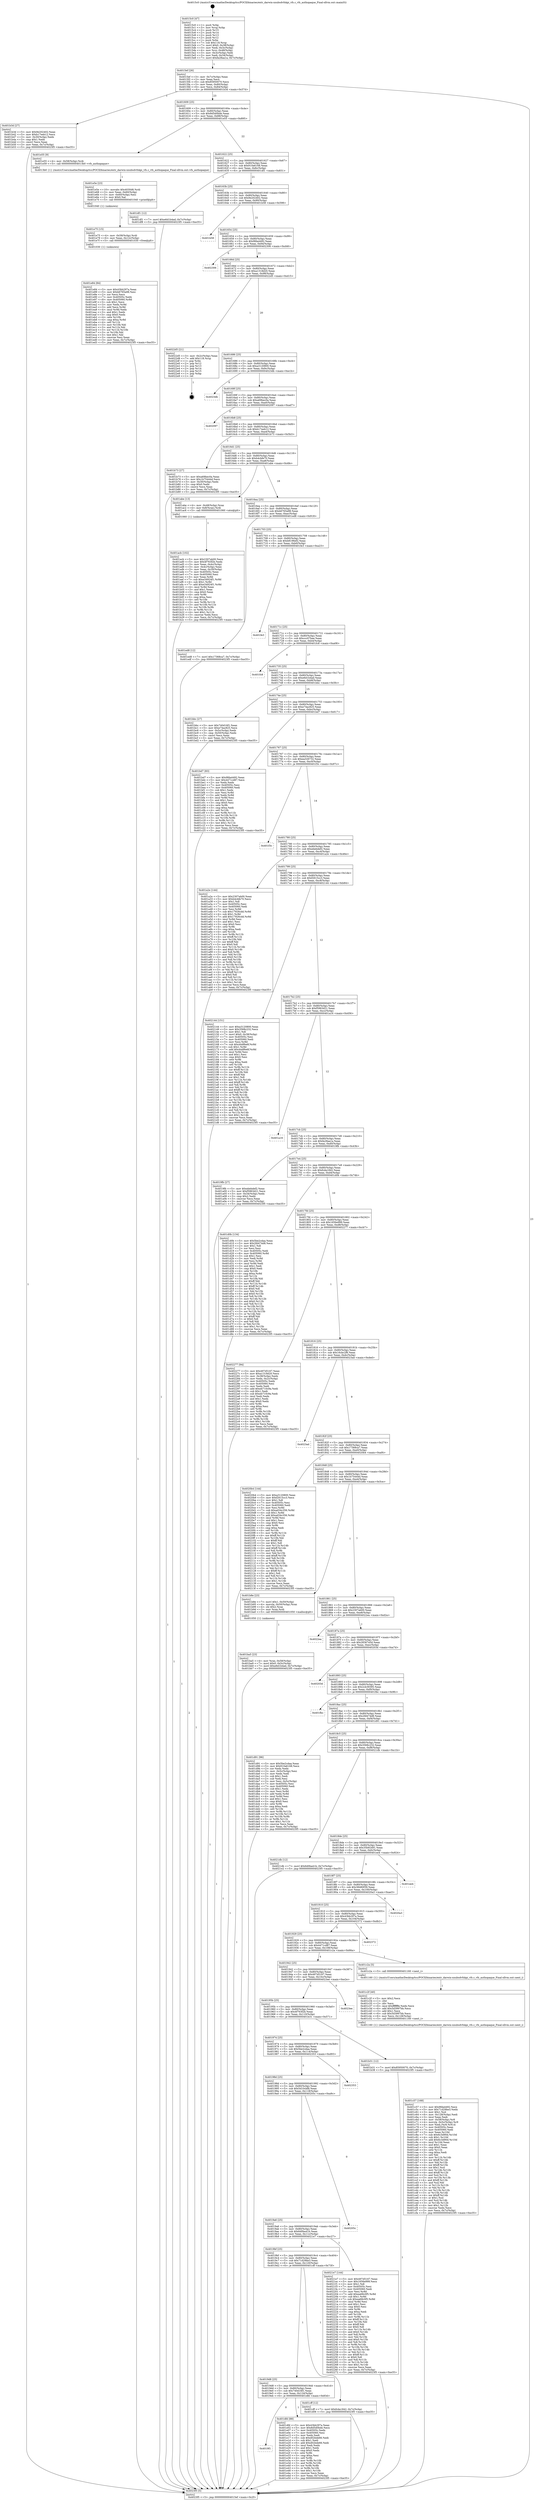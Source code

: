digraph "0x4015c0" {
  label = "0x4015c0 (/mnt/c/Users/mathe/Desktop/tcc/POCII/binaries/extr_darwin-xnubsdvfskpi_vfs.c_vfs_authopaque_Final-ollvm.out::main(0))"
  labelloc = "t"
  node[shape=record]

  Entry [label="",width=0.3,height=0.3,shape=circle,fillcolor=black,style=filled]
  "0x4015ef" [label="{
     0x4015ef [26]\l
     | [instrs]\l
     &nbsp;&nbsp;0x4015ef \<+3\>: mov -0x7c(%rbp),%eax\l
     &nbsp;&nbsp;0x4015f2 \<+2\>: mov %eax,%ecx\l
     &nbsp;&nbsp;0x4015f4 \<+6\>: sub $0x85950070,%ecx\l
     &nbsp;&nbsp;0x4015fa \<+3\>: mov %eax,-0x80(%rbp)\l
     &nbsp;&nbsp;0x4015fd \<+6\>: mov %ecx,-0x84(%rbp)\l
     &nbsp;&nbsp;0x401603 \<+6\>: je 0000000000401b3d \<main+0x57d\>\l
  }"]
  "0x401b3d" [label="{
     0x401b3d [27]\l
     | [instrs]\l
     &nbsp;&nbsp;0x401b3d \<+5\>: mov $0x9e202402,%eax\l
     &nbsp;&nbsp;0x401b42 \<+5\>: mov $0xb17eeb12,%ecx\l
     &nbsp;&nbsp;0x401b47 \<+3\>: mov -0x30(%rbp),%edx\l
     &nbsp;&nbsp;0x401b4a \<+3\>: cmp $0x1,%edx\l
     &nbsp;&nbsp;0x401b4d \<+3\>: cmovl %ecx,%eax\l
     &nbsp;&nbsp;0x401b50 \<+3\>: mov %eax,-0x7c(%rbp)\l
     &nbsp;&nbsp;0x401b53 \<+5\>: jmp 00000000004023f5 \<main+0xe35\>\l
  }"]
  "0x401609" [label="{
     0x401609 [25]\l
     | [instrs]\l
     &nbsp;&nbsp;0x401609 \<+5\>: jmp 000000000040160e \<main+0x4e\>\l
     &nbsp;&nbsp;0x40160e \<+3\>: mov -0x80(%rbp),%eax\l
     &nbsp;&nbsp;0x401611 \<+5\>: sub $0x8d5d0bde,%eax\l
     &nbsp;&nbsp;0x401616 \<+6\>: mov %eax,-0x88(%rbp)\l
     &nbsp;&nbsp;0x40161c \<+6\>: je 0000000000401e55 \<main+0x895\>\l
  }"]
  Exit [label="",width=0.3,height=0.3,shape=circle,fillcolor=black,style=filled,peripheries=2]
  "0x401e55" [label="{
     0x401e55 [9]\l
     | [instrs]\l
     &nbsp;&nbsp;0x401e55 \<+4\>: mov -0x58(%rbp),%rdi\l
     &nbsp;&nbsp;0x401e59 \<+5\>: call 00000000004013b0 \<vfs_authopaque\>\l
     | [calls]\l
     &nbsp;&nbsp;0x4013b0 \{1\} (/mnt/c/Users/mathe/Desktop/tcc/POCII/binaries/extr_darwin-xnubsdvfskpi_vfs.c_vfs_authopaque_Final-ollvm.out::vfs_authopaque)\l
  }"]
  "0x401622" [label="{
     0x401622 [25]\l
     | [instrs]\l
     &nbsp;&nbsp;0x401622 \<+5\>: jmp 0000000000401627 \<main+0x67\>\l
     &nbsp;&nbsp;0x401627 \<+3\>: mov -0x80(%rbp),%eax\l
     &nbsp;&nbsp;0x40162a \<+5\>: sub $0x910a6168,%eax\l
     &nbsp;&nbsp;0x40162f \<+6\>: mov %eax,-0x8c(%rbp)\l
     &nbsp;&nbsp;0x401635 \<+6\>: je 0000000000401df1 \<main+0x831\>\l
  }"]
  "0x401e84" [label="{
     0x401e84 [84]\l
     | [instrs]\l
     &nbsp;&nbsp;0x401e84 \<+5\>: mov $0x43bb297a,%eax\l
     &nbsp;&nbsp;0x401e89 \<+5\>: mov $0xb6765a98,%esi\l
     &nbsp;&nbsp;0x401e8e \<+2\>: xor %ecx,%ecx\l
     &nbsp;&nbsp;0x401e90 \<+7\>: mov 0x40505c,%edx\l
     &nbsp;&nbsp;0x401e97 \<+8\>: mov 0x405060,%r8d\l
     &nbsp;&nbsp;0x401e9f \<+3\>: sub $0x1,%ecx\l
     &nbsp;&nbsp;0x401ea2 \<+3\>: mov %edx,%r9d\l
     &nbsp;&nbsp;0x401ea5 \<+3\>: add %ecx,%r9d\l
     &nbsp;&nbsp;0x401ea8 \<+4\>: imul %r9d,%edx\l
     &nbsp;&nbsp;0x401eac \<+3\>: and $0x1,%edx\l
     &nbsp;&nbsp;0x401eaf \<+3\>: cmp $0x0,%edx\l
     &nbsp;&nbsp;0x401eb2 \<+4\>: sete %r10b\l
     &nbsp;&nbsp;0x401eb6 \<+4\>: cmp $0xa,%r8d\l
     &nbsp;&nbsp;0x401eba \<+4\>: setl %r11b\l
     &nbsp;&nbsp;0x401ebe \<+3\>: mov %r10b,%bl\l
     &nbsp;&nbsp;0x401ec1 \<+3\>: and %r11b,%bl\l
     &nbsp;&nbsp;0x401ec4 \<+3\>: xor %r11b,%r10b\l
     &nbsp;&nbsp;0x401ec7 \<+3\>: or %r10b,%bl\l
     &nbsp;&nbsp;0x401eca \<+3\>: test $0x1,%bl\l
     &nbsp;&nbsp;0x401ecd \<+3\>: cmovne %esi,%eax\l
     &nbsp;&nbsp;0x401ed0 \<+3\>: mov %eax,-0x7c(%rbp)\l
     &nbsp;&nbsp;0x401ed3 \<+5\>: jmp 00000000004023f5 \<main+0xe35\>\l
  }"]
  "0x401df1" [label="{
     0x401df1 [12]\l
     | [instrs]\l
     &nbsp;&nbsp;0x401df1 \<+7\>: movl $0xe6d1b4ad,-0x7c(%rbp)\l
     &nbsp;&nbsp;0x401df8 \<+5\>: jmp 00000000004023f5 \<main+0xe35\>\l
  }"]
  "0x40163b" [label="{
     0x40163b [25]\l
     | [instrs]\l
     &nbsp;&nbsp;0x40163b \<+5\>: jmp 0000000000401640 \<main+0x80\>\l
     &nbsp;&nbsp;0x401640 \<+3\>: mov -0x80(%rbp),%eax\l
     &nbsp;&nbsp;0x401643 \<+5\>: sub $0x9e202402,%eax\l
     &nbsp;&nbsp;0x401648 \<+6\>: mov %eax,-0x90(%rbp)\l
     &nbsp;&nbsp;0x40164e \<+6\>: je 0000000000401b58 \<main+0x598\>\l
  }"]
  "0x401e75" [label="{
     0x401e75 [15]\l
     | [instrs]\l
     &nbsp;&nbsp;0x401e75 \<+4\>: mov -0x58(%rbp),%rdi\l
     &nbsp;&nbsp;0x401e79 \<+6\>: mov %eax,-0x12c(%rbp)\l
     &nbsp;&nbsp;0x401e7f \<+5\>: call 0000000000401030 \<free@plt\>\l
     | [calls]\l
     &nbsp;&nbsp;0x401030 \{1\} (unknown)\l
  }"]
  "0x401b58" [label="{
     0x401b58\l
  }", style=dashed]
  "0x401654" [label="{
     0x401654 [25]\l
     | [instrs]\l
     &nbsp;&nbsp;0x401654 \<+5\>: jmp 0000000000401659 \<main+0x99\>\l
     &nbsp;&nbsp;0x401659 \<+3\>: mov -0x80(%rbp),%eax\l
     &nbsp;&nbsp;0x40165c \<+5\>: sub $0x9fda4492,%eax\l
     &nbsp;&nbsp;0x401661 \<+6\>: mov %eax,-0x94(%rbp)\l
     &nbsp;&nbsp;0x401667 \<+6\>: je 0000000000402306 \<main+0xd46\>\l
  }"]
  "0x401e5e" [label="{
     0x401e5e [23]\l
     | [instrs]\l
     &nbsp;&nbsp;0x401e5e \<+10\>: movabs $0x4030d6,%rdi\l
     &nbsp;&nbsp;0x401e68 \<+3\>: mov %eax,-0x60(%rbp)\l
     &nbsp;&nbsp;0x401e6b \<+3\>: mov -0x60(%rbp),%esi\l
     &nbsp;&nbsp;0x401e6e \<+2\>: mov $0x0,%al\l
     &nbsp;&nbsp;0x401e70 \<+5\>: call 0000000000401040 \<printf@plt\>\l
     | [calls]\l
     &nbsp;&nbsp;0x401040 \{1\} (unknown)\l
  }"]
  "0x402306" [label="{
     0x402306\l
  }", style=dashed]
  "0x40166d" [label="{
     0x40166d [25]\l
     | [instrs]\l
     &nbsp;&nbsp;0x40166d \<+5\>: jmp 0000000000401672 \<main+0xb2\>\l
     &nbsp;&nbsp;0x401672 \<+3\>: mov -0x80(%rbp),%eax\l
     &nbsp;&nbsp;0x401675 \<+5\>: sub $0xa1318d20,%eax\l
     &nbsp;&nbsp;0x40167a \<+6\>: mov %eax,-0x98(%rbp)\l
     &nbsp;&nbsp;0x401680 \<+6\>: je 00000000004022d5 \<main+0xd15\>\l
  }"]
  "0x4019f1" [label="{
     0x4019f1\l
  }", style=dashed]
  "0x4022d5" [label="{
     0x4022d5 [21]\l
     | [instrs]\l
     &nbsp;&nbsp;0x4022d5 \<+3\>: mov -0x2c(%rbp),%eax\l
     &nbsp;&nbsp;0x4022d8 \<+7\>: add $0x118,%rsp\l
     &nbsp;&nbsp;0x4022df \<+1\>: pop %rbx\l
     &nbsp;&nbsp;0x4022e0 \<+2\>: pop %r12\l
     &nbsp;&nbsp;0x4022e2 \<+2\>: pop %r13\l
     &nbsp;&nbsp;0x4022e4 \<+2\>: pop %r14\l
     &nbsp;&nbsp;0x4022e6 \<+2\>: pop %r15\l
     &nbsp;&nbsp;0x4022e8 \<+1\>: pop %rbp\l
     &nbsp;&nbsp;0x4022e9 \<+1\>: ret\l
  }"]
  "0x401686" [label="{
     0x401686 [25]\l
     | [instrs]\l
     &nbsp;&nbsp;0x401686 \<+5\>: jmp 000000000040168b \<main+0xcb\>\l
     &nbsp;&nbsp;0x40168b \<+3\>: mov -0x80(%rbp),%eax\l
     &nbsp;&nbsp;0x40168e \<+5\>: sub $0xa3120800,%eax\l
     &nbsp;&nbsp;0x401693 \<+6\>: mov %eax,-0x9c(%rbp)\l
     &nbsp;&nbsp;0x401699 \<+6\>: je 00000000004023db \<main+0xe1b\>\l
  }"]
  "0x401dfd" [label="{
     0x401dfd [88]\l
     | [instrs]\l
     &nbsp;&nbsp;0x401dfd \<+5\>: mov $0x43bb297a,%eax\l
     &nbsp;&nbsp;0x401e02 \<+5\>: mov $0x8d5d0bde,%ecx\l
     &nbsp;&nbsp;0x401e07 \<+7\>: mov 0x40505c,%edx\l
     &nbsp;&nbsp;0x401e0e \<+7\>: mov 0x405060,%esi\l
     &nbsp;&nbsp;0x401e15 \<+2\>: mov %edx,%edi\l
     &nbsp;&nbsp;0x401e17 \<+6\>: sub $0xd02bde66,%edi\l
     &nbsp;&nbsp;0x401e1d \<+3\>: sub $0x1,%edi\l
     &nbsp;&nbsp;0x401e20 \<+6\>: add $0xd02bde66,%edi\l
     &nbsp;&nbsp;0x401e26 \<+3\>: imul %edi,%edx\l
     &nbsp;&nbsp;0x401e29 \<+3\>: and $0x1,%edx\l
     &nbsp;&nbsp;0x401e2c \<+3\>: cmp $0x0,%edx\l
     &nbsp;&nbsp;0x401e2f \<+4\>: sete %r8b\l
     &nbsp;&nbsp;0x401e33 \<+3\>: cmp $0xa,%esi\l
     &nbsp;&nbsp;0x401e36 \<+4\>: setl %r9b\l
     &nbsp;&nbsp;0x401e3a \<+3\>: mov %r8b,%r10b\l
     &nbsp;&nbsp;0x401e3d \<+3\>: and %r9b,%r10b\l
     &nbsp;&nbsp;0x401e40 \<+3\>: xor %r9b,%r8b\l
     &nbsp;&nbsp;0x401e43 \<+3\>: or %r8b,%r10b\l
     &nbsp;&nbsp;0x401e46 \<+4\>: test $0x1,%r10b\l
     &nbsp;&nbsp;0x401e4a \<+3\>: cmovne %ecx,%eax\l
     &nbsp;&nbsp;0x401e4d \<+3\>: mov %eax,-0x7c(%rbp)\l
     &nbsp;&nbsp;0x401e50 \<+5\>: jmp 00000000004023f5 \<main+0xe35\>\l
  }"]
  "0x4023db" [label="{
     0x4023db\l
  }", style=dashed]
  "0x40169f" [label="{
     0x40169f [25]\l
     | [instrs]\l
     &nbsp;&nbsp;0x40169f \<+5\>: jmp 00000000004016a4 \<main+0xe4\>\l
     &nbsp;&nbsp;0x4016a4 \<+3\>: mov -0x80(%rbp),%eax\l
     &nbsp;&nbsp;0x4016a7 \<+5\>: sub $0xa69bec0a,%eax\l
     &nbsp;&nbsp;0x4016ac \<+6\>: mov %eax,-0xa0(%rbp)\l
     &nbsp;&nbsp;0x4016b2 \<+6\>: je 0000000000402097 \<main+0xad7\>\l
  }"]
  "0x4019d8" [label="{
     0x4019d8 [25]\l
     | [instrs]\l
     &nbsp;&nbsp;0x4019d8 \<+5\>: jmp 00000000004019dd \<main+0x41d\>\l
     &nbsp;&nbsp;0x4019dd \<+3\>: mov -0x80(%rbp),%eax\l
     &nbsp;&nbsp;0x4019e0 \<+5\>: sub $0x740d16f1,%eax\l
     &nbsp;&nbsp;0x4019e5 \<+6\>: mov %eax,-0x124(%rbp)\l
     &nbsp;&nbsp;0x4019eb \<+6\>: je 0000000000401dfd \<main+0x83d\>\l
  }"]
  "0x402097" [label="{
     0x402097\l
  }", style=dashed]
  "0x4016b8" [label="{
     0x4016b8 [25]\l
     | [instrs]\l
     &nbsp;&nbsp;0x4016b8 \<+5\>: jmp 00000000004016bd \<main+0xfd\>\l
     &nbsp;&nbsp;0x4016bd \<+3\>: mov -0x80(%rbp),%eax\l
     &nbsp;&nbsp;0x4016c0 \<+5\>: sub $0xb17eeb12,%eax\l
     &nbsp;&nbsp;0x4016c5 \<+6\>: mov %eax,-0xa4(%rbp)\l
     &nbsp;&nbsp;0x4016cb \<+6\>: je 0000000000401b73 \<main+0x5b3\>\l
  }"]
  "0x401cff" [label="{
     0x401cff [12]\l
     | [instrs]\l
     &nbsp;&nbsp;0x401cff \<+7\>: movl $0xfcda1842,-0x7c(%rbp)\l
     &nbsp;&nbsp;0x401d06 \<+5\>: jmp 00000000004023f5 \<main+0xe35\>\l
  }"]
  "0x401b73" [label="{
     0x401b73 [27]\l
     | [instrs]\l
     &nbsp;&nbsp;0x401b73 \<+5\>: mov $0xa69bec0a,%eax\l
     &nbsp;&nbsp;0x401b78 \<+5\>: mov $0x1b75444d,%ecx\l
     &nbsp;&nbsp;0x401b7d \<+3\>: mov -0x30(%rbp),%edx\l
     &nbsp;&nbsp;0x401b80 \<+3\>: cmp $0x0,%edx\l
     &nbsp;&nbsp;0x401b83 \<+3\>: cmove %ecx,%eax\l
     &nbsp;&nbsp;0x401b86 \<+3\>: mov %eax,-0x7c(%rbp)\l
     &nbsp;&nbsp;0x401b89 \<+5\>: jmp 00000000004023f5 \<main+0xe35\>\l
  }"]
  "0x4016d1" [label="{
     0x4016d1 [25]\l
     | [instrs]\l
     &nbsp;&nbsp;0x4016d1 \<+5\>: jmp 00000000004016d6 \<main+0x116\>\l
     &nbsp;&nbsp;0x4016d6 \<+3\>: mov -0x80(%rbp),%eax\l
     &nbsp;&nbsp;0x4016d9 \<+5\>: sub $0xb4cbfe70,%eax\l
     &nbsp;&nbsp;0x4016de \<+6\>: mov %eax,-0xa8(%rbp)\l
     &nbsp;&nbsp;0x4016e4 \<+6\>: je 0000000000401abe \<main+0x4fe\>\l
  }"]
  "0x4019bf" [label="{
     0x4019bf [25]\l
     | [instrs]\l
     &nbsp;&nbsp;0x4019bf \<+5\>: jmp 00000000004019c4 \<main+0x404\>\l
     &nbsp;&nbsp;0x4019c4 \<+3\>: mov -0x80(%rbp),%eax\l
     &nbsp;&nbsp;0x4019c7 \<+5\>: sub $0x71d29be3,%eax\l
     &nbsp;&nbsp;0x4019cc \<+6\>: mov %eax,-0x120(%rbp)\l
     &nbsp;&nbsp;0x4019d2 \<+6\>: je 0000000000401cff \<main+0x73f\>\l
  }"]
  "0x401abe" [label="{
     0x401abe [13]\l
     | [instrs]\l
     &nbsp;&nbsp;0x401abe \<+4\>: mov -0x48(%rbp),%rax\l
     &nbsp;&nbsp;0x401ac2 \<+4\>: mov 0x8(%rax),%rdi\l
     &nbsp;&nbsp;0x401ac6 \<+5\>: call 0000000000401060 \<atoi@plt\>\l
     | [calls]\l
     &nbsp;&nbsp;0x401060 \{1\} (unknown)\l
  }"]
  "0x4016ea" [label="{
     0x4016ea [25]\l
     | [instrs]\l
     &nbsp;&nbsp;0x4016ea \<+5\>: jmp 00000000004016ef \<main+0x12f\>\l
     &nbsp;&nbsp;0x4016ef \<+3\>: mov -0x80(%rbp),%eax\l
     &nbsp;&nbsp;0x4016f2 \<+5\>: sub $0xb6765a98,%eax\l
     &nbsp;&nbsp;0x4016f7 \<+6\>: mov %eax,-0xac(%rbp)\l
     &nbsp;&nbsp;0x4016fd \<+6\>: je 0000000000401ed8 \<main+0x918\>\l
  }"]
  "0x4021e7" [label="{
     0x4021e7 [144]\l
     | [instrs]\l
     &nbsp;&nbsp;0x4021e7 \<+5\>: mov $0x497d5167,%eax\l
     &nbsp;&nbsp;0x4021ec \<+5\>: mov $0x1656e999,%ecx\l
     &nbsp;&nbsp;0x4021f1 \<+2\>: mov $0x1,%dl\l
     &nbsp;&nbsp;0x4021f3 \<+7\>: mov 0x40505c,%esi\l
     &nbsp;&nbsp;0x4021fa \<+7\>: mov 0x405060,%edi\l
     &nbsp;&nbsp;0x402201 \<+3\>: mov %esi,%r8d\l
     &nbsp;&nbsp;0x402204 \<+7\>: add $0xea68c0f5,%r8d\l
     &nbsp;&nbsp;0x40220b \<+4\>: sub $0x1,%r8d\l
     &nbsp;&nbsp;0x40220f \<+7\>: sub $0xea68c0f5,%r8d\l
     &nbsp;&nbsp;0x402216 \<+4\>: imul %r8d,%esi\l
     &nbsp;&nbsp;0x40221a \<+3\>: and $0x1,%esi\l
     &nbsp;&nbsp;0x40221d \<+3\>: cmp $0x0,%esi\l
     &nbsp;&nbsp;0x402220 \<+4\>: sete %r9b\l
     &nbsp;&nbsp;0x402224 \<+3\>: cmp $0xa,%edi\l
     &nbsp;&nbsp;0x402227 \<+4\>: setl %r10b\l
     &nbsp;&nbsp;0x40222b \<+3\>: mov %r9b,%r11b\l
     &nbsp;&nbsp;0x40222e \<+4\>: xor $0xff,%r11b\l
     &nbsp;&nbsp;0x402232 \<+3\>: mov %r10b,%bl\l
     &nbsp;&nbsp;0x402235 \<+3\>: xor $0xff,%bl\l
     &nbsp;&nbsp;0x402238 \<+3\>: xor $0x0,%dl\l
     &nbsp;&nbsp;0x40223b \<+3\>: mov %r11b,%r14b\l
     &nbsp;&nbsp;0x40223e \<+4\>: and $0x0,%r14b\l
     &nbsp;&nbsp;0x402242 \<+3\>: and %dl,%r9b\l
     &nbsp;&nbsp;0x402245 \<+3\>: mov %bl,%r15b\l
     &nbsp;&nbsp;0x402248 \<+4\>: and $0x0,%r15b\l
     &nbsp;&nbsp;0x40224c \<+3\>: and %dl,%r10b\l
     &nbsp;&nbsp;0x40224f \<+3\>: or %r9b,%r14b\l
     &nbsp;&nbsp;0x402252 \<+3\>: or %r10b,%r15b\l
     &nbsp;&nbsp;0x402255 \<+3\>: xor %r15b,%r14b\l
     &nbsp;&nbsp;0x402258 \<+3\>: or %bl,%r11b\l
     &nbsp;&nbsp;0x40225b \<+4\>: xor $0xff,%r11b\l
     &nbsp;&nbsp;0x40225f \<+3\>: or $0x0,%dl\l
     &nbsp;&nbsp;0x402262 \<+3\>: and %dl,%r11b\l
     &nbsp;&nbsp;0x402265 \<+3\>: or %r11b,%r14b\l
     &nbsp;&nbsp;0x402268 \<+4\>: test $0x1,%r14b\l
     &nbsp;&nbsp;0x40226c \<+3\>: cmovne %ecx,%eax\l
     &nbsp;&nbsp;0x40226f \<+3\>: mov %eax,-0x7c(%rbp)\l
     &nbsp;&nbsp;0x402272 \<+5\>: jmp 00000000004023f5 \<main+0xe35\>\l
  }"]
  "0x401ed8" [label="{
     0x401ed8 [12]\l
     | [instrs]\l
     &nbsp;&nbsp;0x401ed8 \<+7\>: movl $0x17368ca7,-0x7c(%rbp)\l
     &nbsp;&nbsp;0x401edf \<+5\>: jmp 00000000004023f5 \<main+0xe35\>\l
  }"]
  "0x401703" [label="{
     0x401703 [25]\l
     | [instrs]\l
     &nbsp;&nbsp;0x401703 \<+5\>: jmp 0000000000401708 \<main+0x148\>\l
     &nbsp;&nbsp;0x401708 \<+3\>: mov -0x80(%rbp),%eax\l
     &nbsp;&nbsp;0x40170b \<+5\>: sub $0xb8196ef2,%eax\l
     &nbsp;&nbsp;0x401710 \<+6\>: mov %eax,-0xb0(%rbp)\l
     &nbsp;&nbsp;0x401716 \<+6\>: je 0000000000401fe3 \<main+0xa23\>\l
  }"]
  "0x4019a6" [label="{
     0x4019a6 [25]\l
     | [instrs]\l
     &nbsp;&nbsp;0x4019a6 \<+5\>: jmp 00000000004019ab \<main+0x3eb\>\l
     &nbsp;&nbsp;0x4019ab \<+3\>: mov -0x80(%rbp),%eax\l
     &nbsp;&nbsp;0x4019ae \<+5\>: sub $0x6d0ba41b,%eax\l
     &nbsp;&nbsp;0x4019b3 \<+6\>: mov %eax,-0x11c(%rbp)\l
     &nbsp;&nbsp;0x4019b9 \<+6\>: je 00000000004021e7 \<main+0xc27\>\l
  }"]
  "0x401fe3" [label="{
     0x401fe3\l
  }", style=dashed]
  "0x40171c" [label="{
     0x40171c [25]\l
     | [instrs]\l
     &nbsp;&nbsp;0x40171c \<+5\>: jmp 0000000000401721 \<main+0x161\>\l
     &nbsp;&nbsp;0x401721 \<+3\>: mov -0x80(%rbp),%eax\l
     &nbsp;&nbsp;0x401724 \<+5\>: sub $0xccc07bae,%eax\l
     &nbsp;&nbsp;0x401729 \<+6\>: mov %eax,-0xb4(%rbp)\l
     &nbsp;&nbsp;0x40172f \<+6\>: je 0000000000401fc8 \<main+0xa08\>\l
  }"]
  "0x40205c" [label="{
     0x40205c\l
  }", style=dashed]
  "0x401fc8" [label="{
     0x401fc8\l
  }", style=dashed]
  "0x401735" [label="{
     0x401735 [25]\l
     | [instrs]\l
     &nbsp;&nbsp;0x401735 \<+5\>: jmp 000000000040173a \<main+0x17a\>\l
     &nbsp;&nbsp;0x40173a \<+3\>: mov -0x80(%rbp),%eax\l
     &nbsp;&nbsp;0x40173d \<+5\>: sub $0xe6d1b4ad,%eax\l
     &nbsp;&nbsp;0x401742 \<+6\>: mov %eax,-0xb8(%rbp)\l
     &nbsp;&nbsp;0x401748 \<+6\>: je 0000000000401bbc \<main+0x5fc\>\l
  }"]
  "0x40198d" [label="{
     0x40198d [25]\l
     | [instrs]\l
     &nbsp;&nbsp;0x40198d \<+5\>: jmp 0000000000401992 \<main+0x3d2\>\l
     &nbsp;&nbsp;0x401992 \<+3\>: mov -0x80(%rbp),%eax\l
     &nbsp;&nbsp;0x401995 \<+5\>: sub $0x5d10cbfb,%eax\l
     &nbsp;&nbsp;0x40199a \<+6\>: mov %eax,-0x118(%rbp)\l
     &nbsp;&nbsp;0x4019a0 \<+6\>: je 000000000040205c \<main+0xa9c\>\l
  }"]
  "0x401bbc" [label="{
     0x401bbc [27]\l
     | [instrs]\l
     &nbsp;&nbsp;0x401bbc \<+5\>: mov $0x740d16f1,%eax\l
     &nbsp;&nbsp;0x401bc1 \<+5\>: mov $0xe74ac825,%ecx\l
     &nbsp;&nbsp;0x401bc6 \<+3\>: mov -0x5c(%rbp),%edx\l
     &nbsp;&nbsp;0x401bc9 \<+3\>: cmp -0x50(%rbp),%edx\l
     &nbsp;&nbsp;0x401bcc \<+3\>: cmovl %ecx,%eax\l
     &nbsp;&nbsp;0x401bcf \<+3\>: mov %eax,-0x7c(%rbp)\l
     &nbsp;&nbsp;0x401bd2 \<+5\>: jmp 00000000004023f5 \<main+0xe35\>\l
  }"]
  "0x40174e" [label="{
     0x40174e [25]\l
     | [instrs]\l
     &nbsp;&nbsp;0x40174e \<+5\>: jmp 0000000000401753 \<main+0x193\>\l
     &nbsp;&nbsp;0x401753 \<+3\>: mov -0x80(%rbp),%eax\l
     &nbsp;&nbsp;0x401756 \<+5\>: sub $0xe74ac825,%eax\l
     &nbsp;&nbsp;0x40175b \<+6\>: mov %eax,-0xbc(%rbp)\l
     &nbsp;&nbsp;0x401761 \<+6\>: je 0000000000401bd7 \<main+0x617\>\l
  }"]
  "0x402353" [label="{
     0x402353\l
  }", style=dashed]
  "0x401bd7" [label="{
     0x401bd7 [83]\l
     | [instrs]\l
     &nbsp;&nbsp;0x401bd7 \<+5\>: mov $0x9fda4492,%eax\l
     &nbsp;&nbsp;0x401bdc \<+5\>: mov $0x4471cd87,%ecx\l
     &nbsp;&nbsp;0x401be1 \<+2\>: xor %edx,%edx\l
     &nbsp;&nbsp;0x401be3 \<+7\>: mov 0x40505c,%esi\l
     &nbsp;&nbsp;0x401bea \<+7\>: mov 0x405060,%edi\l
     &nbsp;&nbsp;0x401bf1 \<+3\>: sub $0x1,%edx\l
     &nbsp;&nbsp;0x401bf4 \<+3\>: mov %esi,%r8d\l
     &nbsp;&nbsp;0x401bf7 \<+3\>: add %edx,%r8d\l
     &nbsp;&nbsp;0x401bfa \<+4\>: imul %r8d,%esi\l
     &nbsp;&nbsp;0x401bfe \<+3\>: and $0x1,%esi\l
     &nbsp;&nbsp;0x401c01 \<+3\>: cmp $0x0,%esi\l
     &nbsp;&nbsp;0x401c04 \<+4\>: sete %r9b\l
     &nbsp;&nbsp;0x401c08 \<+3\>: cmp $0xa,%edi\l
     &nbsp;&nbsp;0x401c0b \<+4\>: setl %r10b\l
     &nbsp;&nbsp;0x401c0f \<+3\>: mov %r9b,%r11b\l
     &nbsp;&nbsp;0x401c12 \<+3\>: and %r10b,%r11b\l
     &nbsp;&nbsp;0x401c15 \<+3\>: xor %r10b,%r9b\l
     &nbsp;&nbsp;0x401c18 \<+3\>: or %r9b,%r11b\l
     &nbsp;&nbsp;0x401c1b \<+4\>: test $0x1,%r11b\l
     &nbsp;&nbsp;0x401c1f \<+3\>: cmovne %ecx,%eax\l
     &nbsp;&nbsp;0x401c22 \<+3\>: mov %eax,-0x7c(%rbp)\l
     &nbsp;&nbsp;0x401c25 \<+5\>: jmp 00000000004023f5 \<main+0xe35\>\l
  }"]
  "0x401767" [label="{
     0x401767 [25]\l
     | [instrs]\l
     &nbsp;&nbsp;0x401767 \<+5\>: jmp 000000000040176c \<main+0x1ac\>\l
     &nbsp;&nbsp;0x40176c \<+3\>: mov -0x80(%rbp),%eax\l
     &nbsp;&nbsp;0x40176f \<+5\>: sub $0xea326732,%eax\l
     &nbsp;&nbsp;0x401774 \<+6\>: mov %eax,-0xc0(%rbp)\l
     &nbsp;&nbsp;0x40177a \<+6\>: je 0000000000401f3c \<main+0x97c\>\l
  }"]
  "0x401c57" [label="{
     0x401c57 [168]\l
     | [instrs]\l
     &nbsp;&nbsp;0x401c57 \<+5\>: mov $0x9fda4492,%ecx\l
     &nbsp;&nbsp;0x401c5c \<+5\>: mov $0x71d29be3,%edx\l
     &nbsp;&nbsp;0x401c61 \<+3\>: mov $0x1,%sil\l
     &nbsp;&nbsp;0x401c64 \<+6\>: mov -0x128(%rbp),%edi\l
     &nbsp;&nbsp;0x401c6a \<+3\>: imul %eax,%edi\l
     &nbsp;&nbsp;0x401c6d \<+4\>: mov -0x58(%rbp),%r8\l
     &nbsp;&nbsp;0x401c71 \<+4\>: movslq -0x5c(%rbp),%r9\l
     &nbsp;&nbsp;0x401c75 \<+4\>: mov %edi,(%r8,%r9,4)\l
     &nbsp;&nbsp;0x401c79 \<+7\>: mov 0x40505c,%eax\l
     &nbsp;&nbsp;0x401c80 \<+7\>: mov 0x405060,%edi\l
     &nbsp;&nbsp;0x401c87 \<+3\>: mov %eax,%r10d\l
     &nbsp;&nbsp;0x401c8a \<+7\>: sub $0x6c3d90d,%r10d\l
     &nbsp;&nbsp;0x401c91 \<+4\>: sub $0x1,%r10d\l
     &nbsp;&nbsp;0x401c95 \<+7\>: add $0x6c3d90d,%r10d\l
     &nbsp;&nbsp;0x401c9c \<+4\>: imul %r10d,%eax\l
     &nbsp;&nbsp;0x401ca0 \<+3\>: and $0x1,%eax\l
     &nbsp;&nbsp;0x401ca3 \<+3\>: cmp $0x0,%eax\l
     &nbsp;&nbsp;0x401ca6 \<+4\>: sete %r11b\l
     &nbsp;&nbsp;0x401caa \<+3\>: cmp $0xa,%edi\l
     &nbsp;&nbsp;0x401cad \<+3\>: setl %bl\l
     &nbsp;&nbsp;0x401cb0 \<+3\>: mov %r11b,%r14b\l
     &nbsp;&nbsp;0x401cb3 \<+4\>: xor $0xff,%r14b\l
     &nbsp;&nbsp;0x401cb7 \<+3\>: mov %bl,%r15b\l
     &nbsp;&nbsp;0x401cba \<+4\>: xor $0xff,%r15b\l
     &nbsp;&nbsp;0x401cbe \<+4\>: xor $0x1,%sil\l
     &nbsp;&nbsp;0x401cc2 \<+3\>: mov %r14b,%r12b\l
     &nbsp;&nbsp;0x401cc5 \<+4\>: and $0xff,%r12b\l
     &nbsp;&nbsp;0x401cc9 \<+3\>: and %sil,%r11b\l
     &nbsp;&nbsp;0x401ccc \<+3\>: mov %r15b,%r13b\l
     &nbsp;&nbsp;0x401ccf \<+4\>: and $0xff,%r13b\l
     &nbsp;&nbsp;0x401cd3 \<+3\>: and %sil,%bl\l
     &nbsp;&nbsp;0x401cd6 \<+3\>: or %r11b,%r12b\l
     &nbsp;&nbsp;0x401cd9 \<+3\>: or %bl,%r13b\l
     &nbsp;&nbsp;0x401cdc \<+3\>: xor %r13b,%r12b\l
     &nbsp;&nbsp;0x401cdf \<+3\>: or %r15b,%r14b\l
     &nbsp;&nbsp;0x401ce2 \<+4\>: xor $0xff,%r14b\l
     &nbsp;&nbsp;0x401ce6 \<+4\>: or $0x1,%sil\l
     &nbsp;&nbsp;0x401cea \<+3\>: and %sil,%r14b\l
     &nbsp;&nbsp;0x401ced \<+3\>: or %r14b,%r12b\l
     &nbsp;&nbsp;0x401cf0 \<+4\>: test $0x1,%r12b\l
     &nbsp;&nbsp;0x401cf4 \<+3\>: cmovne %edx,%ecx\l
     &nbsp;&nbsp;0x401cf7 \<+3\>: mov %ecx,-0x7c(%rbp)\l
     &nbsp;&nbsp;0x401cfa \<+5\>: jmp 00000000004023f5 \<main+0xe35\>\l
  }"]
  "0x401f3c" [label="{
     0x401f3c\l
  }", style=dashed]
  "0x401780" [label="{
     0x401780 [25]\l
     | [instrs]\l
     &nbsp;&nbsp;0x401780 \<+5\>: jmp 0000000000401785 \<main+0x1c5\>\l
     &nbsp;&nbsp;0x401785 \<+3\>: mov -0x80(%rbp),%eax\l
     &nbsp;&nbsp;0x401788 \<+5\>: sub $0xebebdef2,%eax\l
     &nbsp;&nbsp;0x40178d \<+6\>: mov %eax,-0xc4(%rbp)\l
     &nbsp;&nbsp;0x401793 \<+6\>: je 0000000000401a2e \<main+0x46e\>\l
  }"]
  "0x401c2f" [label="{
     0x401c2f [40]\l
     | [instrs]\l
     &nbsp;&nbsp;0x401c2f \<+5\>: mov $0x2,%ecx\l
     &nbsp;&nbsp;0x401c34 \<+1\>: cltd\l
     &nbsp;&nbsp;0x401c35 \<+2\>: idiv %ecx\l
     &nbsp;&nbsp;0x401c37 \<+6\>: imul $0xfffffffe,%edx,%ecx\l
     &nbsp;&nbsp;0x401c3d \<+6\>: add $0x5d3997bb,%ecx\l
     &nbsp;&nbsp;0x401c43 \<+3\>: add $0x1,%ecx\l
     &nbsp;&nbsp;0x401c46 \<+6\>: sub $0x5d3997bb,%ecx\l
     &nbsp;&nbsp;0x401c4c \<+6\>: mov %ecx,-0x128(%rbp)\l
     &nbsp;&nbsp;0x401c52 \<+5\>: call 0000000000401160 \<next_i\>\l
     | [calls]\l
     &nbsp;&nbsp;0x401160 \{1\} (/mnt/c/Users/mathe/Desktop/tcc/POCII/binaries/extr_darwin-xnubsdvfskpi_vfs.c_vfs_authopaque_Final-ollvm.out::next_i)\l
  }"]
  "0x401a2e" [label="{
     0x401a2e [144]\l
     | [instrs]\l
     &nbsp;&nbsp;0x401a2e \<+5\>: mov $0x2307ab00,%eax\l
     &nbsp;&nbsp;0x401a33 \<+5\>: mov $0xb4cbfe70,%ecx\l
     &nbsp;&nbsp;0x401a38 \<+2\>: mov $0x1,%dl\l
     &nbsp;&nbsp;0x401a3a \<+7\>: mov 0x40505c,%esi\l
     &nbsp;&nbsp;0x401a41 \<+7\>: mov 0x405060,%edi\l
     &nbsp;&nbsp;0x401a48 \<+3\>: mov %esi,%r8d\l
     &nbsp;&nbsp;0x401a4b \<+7\>: sub $0x17926cdd,%r8d\l
     &nbsp;&nbsp;0x401a52 \<+4\>: sub $0x1,%r8d\l
     &nbsp;&nbsp;0x401a56 \<+7\>: add $0x17926cdd,%r8d\l
     &nbsp;&nbsp;0x401a5d \<+4\>: imul %r8d,%esi\l
     &nbsp;&nbsp;0x401a61 \<+3\>: and $0x1,%esi\l
     &nbsp;&nbsp;0x401a64 \<+3\>: cmp $0x0,%esi\l
     &nbsp;&nbsp;0x401a67 \<+4\>: sete %r9b\l
     &nbsp;&nbsp;0x401a6b \<+3\>: cmp $0xa,%edi\l
     &nbsp;&nbsp;0x401a6e \<+4\>: setl %r10b\l
     &nbsp;&nbsp;0x401a72 \<+3\>: mov %r9b,%r11b\l
     &nbsp;&nbsp;0x401a75 \<+4\>: xor $0xff,%r11b\l
     &nbsp;&nbsp;0x401a79 \<+3\>: mov %r10b,%bl\l
     &nbsp;&nbsp;0x401a7c \<+3\>: xor $0xff,%bl\l
     &nbsp;&nbsp;0x401a7f \<+3\>: xor $0x0,%dl\l
     &nbsp;&nbsp;0x401a82 \<+3\>: mov %r11b,%r14b\l
     &nbsp;&nbsp;0x401a85 \<+4\>: and $0x0,%r14b\l
     &nbsp;&nbsp;0x401a89 \<+3\>: and %dl,%r9b\l
     &nbsp;&nbsp;0x401a8c \<+3\>: mov %bl,%r15b\l
     &nbsp;&nbsp;0x401a8f \<+4\>: and $0x0,%r15b\l
     &nbsp;&nbsp;0x401a93 \<+3\>: and %dl,%r10b\l
     &nbsp;&nbsp;0x401a96 \<+3\>: or %r9b,%r14b\l
     &nbsp;&nbsp;0x401a99 \<+3\>: or %r10b,%r15b\l
     &nbsp;&nbsp;0x401a9c \<+3\>: xor %r15b,%r14b\l
     &nbsp;&nbsp;0x401a9f \<+3\>: or %bl,%r11b\l
     &nbsp;&nbsp;0x401aa2 \<+4\>: xor $0xff,%r11b\l
     &nbsp;&nbsp;0x401aa6 \<+3\>: or $0x0,%dl\l
     &nbsp;&nbsp;0x401aa9 \<+3\>: and %dl,%r11b\l
     &nbsp;&nbsp;0x401aac \<+3\>: or %r11b,%r14b\l
     &nbsp;&nbsp;0x401aaf \<+4\>: test $0x1,%r14b\l
     &nbsp;&nbsp;0x401ab3 \<+3\>: cmovne %ecx,%eax\l
     &nbsp;&nbsp;0x401ab6 \<+3\>: mov %eax,-0x7c(%rbp)\l
     &nbsp;&nbsp;0x401ab9 \<+5\>: jmp 00000000004023f5 \<main+0xe35\>\l
  }"]
  "0x401799" [label="{
     0x401799 [25]\l
     | [instrs]\l
     &nbsp;&nbsp;0x401799 \<+5\>: jmp 000000000040179e \<main+0x1de\>\l
     &nbsp;&nbsp;0x40179e \<+3\>: mov -0x80(%rbp),%eax\l
     &nbsp;&nbsp;0x4017a1 \<+5\>: sub $0xf2615cc3,%eax\l
     &nbsp;&nbsp;0x4017a6 \<+6\>: mov %eax,-0xc8(%rbp)\l
     &nbsp;&nbsp;0x4017ac \<+6\>: je 0000000000402144 \<main+0xb84\>\l
  }"]
  "0x401ba5" [label="{
     0x401ba5 [23]\l
     | [instrs]\l
     &nbsp;&nbsp;0x401ba5 \<+4\>: mov %rax,-0x58(%rbp)\l
     &nbsp;&nbsp;0x401ba9 \<+7\>: movl $0x0,-0x5c(%rbp)\l
     &nbsp;&nbsp;0x401bb0 \<+7\>: movl $0xe6d1b4ad,-0x7c(%rbp)\l
     &nbsp;&nbsp;0x401bb7 \<+5\>: jmp 00000000004023f5 \<main+0xe35\>\l
  }"]
  "0x402144" [label="{
     0x402144 [151]\l
     | [instrs]\l
     &nbsp;&nbsp;0x402144 \<+5\>: mov $0xa3120800,%eax\l
     &nbsp;&nbsp;0x402149 \<+5\>: mov $0x3568c232,%ecx\l
     &nbsp;&nbsp;0x40214e \<+2\>: mov $0x1,%dl\l
     &nbsp;&nbsp;0x402150 \<+7\>: movl $0x0,-0x38(%rbp)\l
     &nbsp;&nbsp;0x402157 \<+7\>: mov 0x40505c,%esi\l
     &nbsp;&nbsp;0x40215e \<+7\>: mov 0x405060,%edi\l
     &nbsp;&nbsp;0x402165 \<+3\>: mov %esi,%r8d\l
     &nbsp;&nbsp;0x402168 \<+7\>: sub $0x44df6e6f,%r8d\l
     &nbsp;&nbsp;0x40216f \<+4\>: sub $0x1,%r8d\l
     &nbsp;&nbsp;0x402173 \<+7\>: add $0x44df6e6f,%r8d\l
     &nbsp;&nbsp;0x40217a \<+4\>: imul %r8d,%esi\l
     &nbsp;&nbsp;0x40217e \<+3\>: and $0x1,%esi\l
     &nbsp;&nbsp;0x402181 \<+3\>: cmp $0x0,%esi\l
     &nbsp;&nbsp;0x402184 \<+4\>: sete %r9b\l
     &nbsp;&nbsp;0x402188 \<+3\>: cmp $0xa,%edi\l
     &nbsp;&nbsp;0x40218b \<+4\>: setl %r10b\l
     &nbsp;&nbsp;0x40218f \<+3\>: mov %r9b,%r11b\l
     &nbsp;&nbsp;0x402192 \<+4\>: xor $0xff,%r11b\l
     &nbsp;&nbsp;0x402196 \<+3\>: mov %r10b,%bl\l
     &nbsp;&nbsp;0x402199 \<+3\>: xor $0xff,%bl\l
     &nbsp;&nbsp;0x40219c \<+3\>: xor $0x1,%dl\l
     &nbsp;&nbsp;0x40219f \<+3\>: mov %r11b,%r14b\l
     &nbsp;&nbsp;0x4021a2 \<+4\>: and $0xff,%r14b\l
     &nbsp;&nbsp;0x4021a6 \<+3\>: and %dl,%r9b\l
     &nbsp;&nbsp;0x4021a9 \<+3\>: mov %bl,%r15b\l
     &nbsp;&nbsp;0x4021ac \<+4\>: and $0xff,%r15b\l
     &nbsp;&nbsp;0x4021b0 \<+3\>: and %dl,%r10b\l
     &nbsp;&nbsp;0x4021b3 \<+3\>: or %r9b,%r14b\l
     &nbsp;&nbsp;0x4021b6 \<+3\>: or %r10b,%r15b\l
     &nbsp;&nbsp;0x4021b9 \<+3\>: xor %r15b,%r14b\l
     &nbsp;&nbsp;0x4021bc \<+3\>: or %bl,%r11b\l
     &nbsp;&nbsp;0x4021bf \<+4\>: xor $0xff,%r11b\l
     &nbsp;&nbsp;0x4021c3 \<+3\>: or $0x1,%dl\l
     &nbsp;&nbsp;0x4021c6 \<+3\>: and %dl,%r11b\l
     &nbsp;&nbsp;0x4021c9 \<+3\>: or %r11b,%r14b\l
     &nbsp;&nbsp;0x4021cc \<+4\>: test $0x1,%r14b\l
     &nbsp;&nbsp;0x4021d0 \<+3\>: cmovne %ecx,%eax\l
     &nbsp;&nbsp;0x4021d3 \<+3\>: mov %eax,-0x7c(%rbp)\l
     &nbsp;&nbsp;0x4021d6 \<+5\>: jmp 00000000004023f5 \<main+0xe35\>\l
  }"]
  "0x4017b2" [label="{
     0x4017b2 [25]\l
     | [instrs]\l
     &nbsp;&nbsp;0x4017b2 \<+5\>: jmp 00000000004017b7 \<main+0x1f7\>\l
     &nbsp;&nbsp;0x4017b7 \<+3\>: mov -0x80(%rbp),%eax\l
     &nbsp;&nbsp;0x4017ba \<+5\>: sub $0xf5963d21,%eax\l
     &nbsp;&nbsp;0x4017bf \<+6\>: mov %eax,-0xcc(%rbp)\l
     &nbsp;&nbsp;0x4017c5 \<+6\>: je 0000000000401a16 \<main+0x456\>\l
  }"]
  "0x401974" [label="{
     0x401974 [25]\l
     | [instrs]\l
     &nbsp;&nbsp;0x401974 \<+5\>: jmp 0000000000401979 \<main+0x3b9\>\l
     &nbsp;&nbsp;0x401979 \<+3\>: mov -0x80(%rbp),%eax\l
     &nbsp;&nbsp;0x40197c \<+5\>: sub $0x5be2cdaa,%eax\l
     &nbsp;&nbsp;0x401981 \<+6\>: mov %eax,-0x114(%rbp)\l
     &nbsp;&nbsp;0x401987 \<+6\>: je 0000000000402353 \<main+0xd93\>\l
  }"]
  "0x401a16" [label="{
     0x401a16\l
  }", style=dashed]
  "0x4017cb" [label="{
     0x4017cb [25]\l
     | [instrs]\l
     &nbsp;&nbsp;0x4017cb \<+5\>: jmp 00000000004017d0 \<main+0x210\>\l
     &nbsp;&nbsp;0x4017d0 \<+3\>: mov -0x80(%rbp),%eax\l
     &nbsp;&nbsp;0x4017d3 \<+5\>: sub $0xfa28aa1a,%eax\l
     &nbsp;&nbsp;0x4017d8 \<+6\>: mov %eax,-0xd0(%rbp)\l
     &nbsp;&nbsp;0x4017de \<+6\>: je 00000000004019fb \<main+0x43b\>\l
  }"]
  "0x401b31" [label="{
     0x401b31 [12]\l
     | [instrs]\l
     &nbsp;&nbsp;0x401b31 \<+7\>: movl $0x85950070,-0x7c(%rbp)\l
     &nbsp;&nbsp;0x401b38 \<+5\>: jmp 00000000004023f5 \<main+0xe35\>\l
  }"]
  "0x4019fb" [label="{
     0x4019fb [27]\l
     | [instrs]\l
     &nbsp;&nbsp;0x4019fb \<+5\>: mov $0xebebdef2,%eax\l
     &nbsp;&nbsp;0x401a00 \<+5\>: mov $0xf5963d21,%ecx\l
     &nbsp;&nbsp;0x401a05 \<+3\>: mov -0x34(%rbp),%edx\l
     &nbsp;&nbsp;0x401a08 \<+3\>: cmp $0x2,%edx\l
     &nbsp;&nbsp;0x401a0b \<+3\>: cmovne %ecx,%eax\l
     &nbsp;&nbsp;0x401a0e \<+3\>: mov %eax,-0x7c(%rbp)\l
     &nbsp;&nbsp;0x401a11 \<+5\>: jmp 00000000004023f5 \<main+0xe35\>\l
  }"]
  "0x4017e4" [label="{
     0x4017e4 [25]\l
     | [instrs]\l
     &nbsp;&nbsp;0x4017e4 \<+5\>: jmp 00000000004017e9 \<main+0x229\>\l
     &nbsp;&nbsp;0x4017e9 \<+3\>: mov -0x80(%rbp),%eax\l
     &nbsp;&nbsp;0x4017ec \<+5\>: sub $0xfcda1842,%eax\l
     &nbsp;&nbsp;0x4017f1 \<+6\>: mov %eax,-0xd4(%rbp)\l
     &nbsp;&nbsp;0x4017f7 \<+6\>: je 0000000000401d0b \<main+0x74b\>\l
  }"]
  "0x4023f5" [label="{
     0x4023f5 [5]\l
     | [instrs]\l
     &nbsp;&nbsp;0x4023f5 \<+5\>: jmp 00000000004015ef \<main+0x2f\>\l
  }"]
  "0x4015c0" [label="{
     0x4015c0 [47]\l
     | [instrs]\l
     &nbsp;&nbsp;0x4015c0 \<+1\>: push %rbp\l
     &nbsp;&nbsp;0x4015c1 \<+3\>: mov %rsp,%rbp\l
     &nbsp;&nbsp;0x4015c4 \<+2\>: push %r15\l
     &nbsp;&nbsp;0x4015c6 \<+2\>: push %r14\l
     &nbsp;&nbsp;0x4015c8 \<+2\>: push %r13\l
     &nbsp;&nbsp;0x4015ca \<+2\>: push %r12\l
     &nbsp;&nbsp;0x4015cc \<+1\>: push %rbx\l
     &nbsp;&nbsp;0x4015cd \<+7\>: sub $0x118,%rsp\l
     &nbsp;&nbsp;0x4015d4 \<+7\>: movl $0x0,-0x38(%rbp)\l
     &nbsp;&nbsp;0x4015db \<+3\>: mov %edi,-0x3c(%rbp)\l
     &nbsp;&nbsp;0x4015de \<+4\>: mov %rsi,-0x48(%rbp)\l
     &nbsp;&nbsp;0x4015e2 \<+3\>: mov -0x3c(%rbp),%edi\l
     &nbsp;&nbsp;0x4015e5 \<+3\>: mov %edi,-0x34(%rbp)\l
     &nbsp;&nbsp;0x4015e8 \<+7\>: movl $0xfa28aa1a,-0x7c(%rbp)\l
  }"]
  "0x401acb" [label="{
     0x401acb [102]\l
     | [instrs]\l
     &nbsp;&nbsp;0x401acb \<+5\>: mov $0x2307ab00,%ecx\l
     &nbsp;&nbsp;0x401ad0 \<+5\>: mov $0x4f763f2b,%edx\l
     &nbsp;&nbsp;0x401ad5 \<+3\>: mov %eax,-0x4c(%rbp)\l
     &nbsp;&nbsp;0x401ad8 \<+3\>: mov -0x4c(%rbp),%eax\l
     &nbsp;&nbsp;0x401adb \<+3\>: mov %eax,-0x30(%rbp)\l
     &nbsp;&nbsp;0x401ade \<+7\>: mov 0x40505c,%eax\l
     &nbsp;&nbsp;0x401ae5 \<+7\>: mov 0x405060,%esi\l
     &nbsp;&nbsp;0x401aec \<+3\>: mov %eax,%r8d\l
     &nbsp;&nbsp;0x401aef \<+7\>: sub $0xe34924f1,%r8d\l
     &nbsp;&nbsp;0x401af6 \<+4\>: sub $0x1,%r8d\l
     &nbsp;&nbsp;0x401afa \<+7\>: add $0xe34924f1,%r8d\l
     &nbsp;&nbsp;0x401b01 \<+4\>: imul %r8d,%eax\l
     &nbsp;&nbsp;0x401b05 \<+3\>: and $0x1,%eax\l
     &nbsp;&nbsp;0x401b08 \<+3\>: cmp $0x0,%eax\l
     &nbsp;&nbsp;0x401b0b \<+4\>: sete %r9b\l
     &nbsp;&nbsp;0x401b0f \<+3\>: cmp $0xa,%esi\l
     &nbsp;&nbsp;0x401b12 \<+4\>: setl %r10b\l
     &nbsp;&nbsp;0x401b16 \<+3\>: mov %r9b,%r11b\l
     &nbsp;&nbsp;0x401b19 \<+3\>: and %r10b,%r11b\l
     &nbsp;&nbsp;0x401b1c \<+3\>: xor %r10b,%r9b\l
     &nbsp;&nbsp;0x401b1f \<+3\>: or %r9b,%r11b\l
     &nbsp;&nbsp;0x401b22 \<+4\>: test $0x1,%r11b\l
     &nbsp;&nbsp;0x401b26 \<+3\>: cmovne %edx,%ecx\l
     &nbsp;&nbsp;0x401b29 \<+3\>: mov %ecx,-0x7c(%rbp)\l
     &nbsp;&nbsp;0x401b2c \<+5\>: jmp 00000000004023f5 \<main+0xe35\>\l
  }"]
  "0x40195b" [label="{
     0x40195b [25]\l
     | [instrs]\l
     &nbsp;&nbsp;0x40195b \<+5\>: jmp 0000000000401960 \<main+0x3a0\>\l
     &nbsp;&nbsp;0x401960 \<+3\>: mov -0x80(%rbp),%eax\l
     &nbsp;&nbsp;0x401963 \<+5\>: sub $0x4f763f2b,%eax\l
     &nbsp;&nbsp;0x401968 \<+6\>: mov %eax,-0x110(%rbp)\l
     &nbsp;&nbsp;0x40196e \<+6\>: je 0000000000401b31 \<main+0x571\>\l
  }"]
  "0x401d0b" [label="{
     0x401d0b [134]\l
     | [instrs]\l
     &nbsp;&nbsp;0x401d0b \<+5\>: mov $0x5be2cdaa,%eax\l
     &nbsp;&nbsp;0x401d10 \<+5\>: mov $0x2fd474d8,%ecx\l
     &nbsp;&nbsp;0x401d15 \<+2\>: mov $0x1,%dl\l
     &nbsp;&nbsp;0x401d17 \<+2\>: xor %esi,%esi\l
     &nbsp;&nbsp;0x401d19 \<+7\>: mov 0x40505c,%edi\l
     &nbsp;&nbsp;0x401d20 \<+8\>: mov 0x405060,%r8d\l
     &nbsp;&nbsp;0x401d28 \<+3\>: sub $0x1,%esi\l
     &nbsp;&nbsp;0x401d2b \<+3\>: mov %edi,%r9d\l
     &nbsp;&nbsp;0x401d2e \<+3\>: add %esi,%r9d\l
     &nbsp;&nbsp;0x401d31 \<+4\>: imul %r9d,%edi\l
     &nbsp;&nbsp;0x401d35 \<+3\>: and $0x1,%edi\l
     &nbsp;&nbsp;0x401d38 \<+3\>: cmp $0x0,%edi\l
     &nbsp;&nbsp;0x401d3b \<+4\>: sete %r10b\l
     &nbsp;&nbsp;0x401d3f \<+4\>: cmp $0xa,%r8d\l
     &nbsp;&nbsp;0x401d43 \<+4\>: setl %r11b\l
     &nbsp;&nbsp;0x401d47 \<+3\>: mov %r10b,%bl\l
     &nbsp;&nbsp;0x401d4a \<+3\>: xor $0xff,%bl\l
     &nbsp;&nbsp;0x401d4d \<+3\>: mov %r11b,%r14b\l
     &nbsp;&nbsp;0x401d50 \<+4\>: xor $0xff,%r14b\l
     &nbsp;&nbsp;0x401d54 \<+3\>: xor $0x0,%dl\l
     &nbsp;&nbsp;0x401d57 \<+3\>: mov %bl,%r15b\l
     &nbsp;&nbsp;0x401d5a \<+4\>: and $0x0,%r15b\l
     &nbsp;&nbsp;0x401d5e \<+3\>: and %dl,%r10b\l
     &nbsp;&nbsp;0x401d61 \<+3\>: mov %r14b,%r12b\l
     &nbsp;&nbsp;0x401d64 \<+4\>: and $0x0,%r12b\l
     &nbsp;&nbsp;0x401d68 \<+3\>: and %dl,%r11b\l
     &nbsp;&nbsp;0x401d6b \<+3\>: or %r10b,%r15b\l
     &nbsp;&nbsp;0x401d6e \<+3\>: or %r11b,%r12b\l
     &nbsp;&nbsp;0x401d71 \<+3\>: xor %r12b,%r15b\l
     &nbsp;&nbsp;0x401d74 \<+3\>: or %r14b,%bl\l
     &nbsp;&nbsp;0x401d77 \<+3\>: xor $0xff,%bl\l
     &nbsp;&nbsp;0x401d7a \<+3\>: or $0x0,%dl\l
     &nbsp;&nbsp;0x401d7d \<+2\>: and %dl,%bl\l
     &nbsp;&nbsp;0x401d7f \<+3\>: or %bl,%r15b\l
     &nbsp;&nbsp;0x401d82 \<+4\>: test $0x1,%r15b\l
     &nbsp;&nbsp;0x401d86 \<+3\>: cmovne %ecx,%eax\l
     &nbsp;&nbsp;0x401d89 \<+3\>: mov %eax,-0x7c(%rbp)\l
     &nbsp;&nbsp;0x401d8c \<+5\>: jmp 00000000004023f5 \<main+0xe35\>\l
  }"]
  "0x4017fd" [label="{
     0x4017fd [25]\l
     | [instrs]\l
     &nbsp;&nbsp;0x4017fd \<+5\>: jmp 0000000000401802 \<main+0x242\>\l
     &nbsp;&nbsp;0x401802 \<+3\>: mov -0x80(%rbp),%eax\l
     &nbsp;&nbsp;0x401805 \<+5\>: sub $0x1656e999,%eax\l
     &nbsp;&nbsp;0x40180a \<+6\>: mov %eax,-0xd8(%rbp)\l
     &nbsp;&nbsp;0x401810 \<+6\>: je 0000000000402277 \<main+0xcb7\>\l
  }"]
  "0x4023ee" [label="{
     0x4023ee\l
  }", style=dashed]
  "0x402277" [label="{
     0x402277 [94]\l
     | [instrs]\l
     &nbsp;&nbsp;0x402277 \<+5\>: mov $0x497d5167,%eax\l
     &nbsp;&nbsp;0x40227c \<+5\>: mov $0xa1318d20,%ecx\l
     &nbsp;&nbsp;0x402281 \<+3\>: mov -0x38(%rbp),%edx\l
     &nbsp;&nbsp;0x402284 \<+3\>: mov %edx,-0x2c(%rbp)\l
     &nbsp;&nbsp;0x402287 \<+7\>: mov 0x40505c,%edx\l
     &nbsp;&nbsp;0x40228e \<+7\>: mov 0x405060,%esi\l
     &nbsp;&nbsp;0x402295 \<+2\>: mov %edx,%edi\l
     &nbsp;&nbsp;0x402297 \<+6\>: add $0xeb710c9a,%edi\l
     &nbsp;&nbsp;0x40229d \<+3\>: sub $0x1,%edi\l
     &nbsp;&nbsp;0x4022a0 \<+6\>: sub $0xeb710c9a,%edi\l
     &nbsp;&nbsp;0x4022a6 \<+3\>: imul %edi,%edx\l
     &nbsp;&nbsp;0x4022a9 \<+3\>: and $0x1,%edx\l
     &nbsp;&nbsp;0x4022ac \<+3\>: cmp $0x0,%edx\l
     &nbsp;&nbsp;0x4022af \<+4\>: sete %r8b\l
     &nbsp;&nbsp;0x4022b3 \<+3\>: cmp $0xa,%esi\l
     &nbsp;&nbsp;0x4022b6 \<+4\>: setl %r9b\l
     &nbsp;&nbsp;0x4022ba \<+3\>: mov %r8b,%r10b\l
     &nbsp;&nbsp;0x4022bd \<+3\>: and %r9b,%r10b\l
     &nbsp;&nbsp;0x4022c0 \<+3\>: xor %r9b,%r8b\l
     &nbsp;&nbsp;0x4022c3 \<+3\>: or %r8b,%r10b\l
     &nbsp;&nbsp;0x4022c6 \<+4\>: test $0x1,%r10b\l
     &nbsp;&nbsp;0x4022ca \<+3\>: cmovne %ecx,%eax\l
     &nbsp;&nbsp;0x4022cd \<+3\>: mov %eax,-0x7c(%rbp)\l
     &nbsp;&nbsp;0x4022d0 \<+5\>: jmp 00000000004023f5 \<main+0xe35\>\l
  }"]
  "0x401816" [label="{
     0x401816 [25]\l
     | [instrs]\l
     &nbsp;&nbsp;0x401816 \<+5\>: jmp 000000000040181b \<main+0x25b\>\l
     &nbsp;&nbsp;0x40181b \<+3\>: mov -0x80(%rbp),%eax\l
     &nbsp;&nbsp;0x40181e \<+5\>: sub $0x16cbc2f6,%eax\l
     &nbsp;&nbsp;0x401823 \<+6\>: mov %eax,-0xdc(%rbp)\l
     &nbsp;&nbsp;0x401829 \<+6\>: je 00000000004023ad \<main+0xded\>\l
  }"]
  "0x401942" [label="{
     0x401942 [25]\l
     | [instrs]\l
     &nbsp;&nbsp;0x401942 \<+5\>: jmp 0000000000401947 \<main+0x387\>\l
     &nbsp;&nbsp;0x401947 \<+3\>: mov -0x80(%rbp),%eax\l
     &nbsp;&nbsp;0x40194a \<+5\>: sub $0x497d5167,%eax\l
     &nbsp;&nbsp;0x40194f \<+6\>: mov %eax,-0x10c(%rbp)\l
     &nbsp;&nbsp;0x401955 \<+6\>: je 00000000004023ee \<main+0xe2e\>\l
  }"]
  "0x4023ad" [label="{
     0x4023ad\l
  }", style=dashed]
  "0x40182f" [label="{
     0x40182f [25]\l
     | [instrs]\l
     &nbsp;&nbsp;0x40182f \<+5\>: jmp 0000000000401834 \<main+0x274\>\l
     &nbsp;&nbsp;0x401834 \<+3\>: mov -0x80(%rbp),%eax\l
     &nbsp;&nbsp;0x401837 \<+5\>: sub $0x17368ca7,%eax\l
     &nbsp;&nbsp;0x40183c \<+6\>: mov %eax,-0xe0(%rbp)\l
     &nbsp;&nbsp;0x401842 \<+6\>: je 00000000004020b4 \<main+0xaf4\>\l
  }"]
  "0x401c2a" [label="{
     0x401c2a [5]\l
     | [instrs]\l
     &nbsp;&nbsp;0x401c2a \<+5\>: call 0000000000401160 \<next_i\>\l
     | [calls]\l
     &nbsp;&nbsp;0x401160 \{1\} (/mnt/c/Users/mathe/Desktop/tcc/POCII/binaries/extr_darwin-xnubsdvfskpi_vfs.c_vfs_authopaque_Final-ollvm.out::next_i)\l
  }"]
  "0x4020b4" [label="{
     0x4020b4 [144]\l
     | [instrs]\l
     &nbsp;&nbsp;0x4020b4 \<+5\>: mov $0xa3120800,%eax\l
     &nbsp;&nbsp;0x4020b9 \<+5\>: mov $0xf2615cc3,%ecx\l
     &nbsp;&nbsp;0x4020be \<+2\>: mov $0x1,%dl\l
     &nbsp;&nbsp;0x4020c0 \<+7\>: mov 0x40505c,%esi\l
     &nbsp;&nbsp;0x4020c7 \<+7\>: mov 0x405060,%edi\l
     &nbsp;&nbsp;0x4020ce \<+3\>: mov %esi,%r8d\l
     &nbsp;&nbsp;0x4020d1 \<+7\>: sub $0xad34c356,%r8d\l
     &nbsp;&nbsp;0x4020d8 \<+4\>: sub $0x1,%r8d\l
     &nbsp;&nbsp;0x4020dc \<+7\>: add $0xad34c356,%r8d\l
     &nbsp;&nbsp;0x4020e3 \<+4\>: imul %r8d,%esi\l
     &nbsp;&nbsp;0x4020e7 \<+3\>: and $0x1,%esi\l
     &nbsp;&nbsp;0x4020ea \<+3\>: cmp $0x0,%esi\l
     &nbsp;&nbsp;0x4020ed \<+4\>: sete %r9b\l
     &nbsp;&nbsp;0x4020f1 \<+3\>: cmp $0xa,%edi\l
     &nbsp;&nbsp;0x4020f4 \<+4\>: setl %r10b\l
     &nbsp;&nbsp;0x4020f8 \<+3\>: mov %r9b,%r11b\l
     &nbsp;&nbsp;0x4020fb \<+4\>: xor $0xff,%r11b\l
     &nbsp;&nbsp;0x4020ff \<+3\>: mov %r10b,%bl\l
     &nbsp;&nbsp;0x402102 \<+3\>: xor $0xff,%bl\l
     &nbsp;&nbsp;0x402105 \<+3\>: xor $0x1,%dl\l
     &nbsp;&nbsp;0x402108 \<+3\>: mov %r11b,%r14b\l
     &nbsp;&nbsp;0x40210b \<+4\>: and $0xff,%r14b\l
     &nbsp;&nbsp;0x40210f \<+3\>: and %dl,%r9b\l
     &nbsp;&nbsp;0x402112 \<+3\>: mov %bl,%r15b\l
     &nbsp;&nbsp;0x402115 \<+4\>: and $0xff,%r15b\l
     &nbsp;&nbsp;0x402119 \<+3\>: and %dl,%r10b\l
     &nbsp;&nbsp;0x40211c \<+3\>: or %r9b,%r14b\l
     &nbsp;&nbsp;0x40211f \<+3\>: or %r10b,%r15b\l
     &nbsp;&nbsp;0x402122 \<+3\>: xor %r15b,%r14b\l
     &nbsp;&nbsp;0x402125 \<+3\>: or %bl,%r11b\l
     &nbsp;&nbsp;0x402128 \<+4\>: xor $0xff,%r11b\l
     &nbsp;&nbsp;0x40212c \<+3\>: or $0x1,%dl\l
     &nbsp;&nbsp;0x40212f \<+3\>: and %dl,%r11b\l
     &nbsp;&nbsp;0x402132 \<+3\>: or %r11b,%r14b\l
     &nbsp;&nbsp;0x402135 \<+4\>: test $0x1,%r14b\l
     &nbsp;&nbsp;0x402139 \<+3\>: cmovne %ecx,%eax\l
     &nbsp;&nbsp;0x40213c \<+3\>: mov %eax,-0x7c(%rbp)\l
     &nbsp;&nbsp;0x40213f \<+5\>: jmp 00000000004023f5 \<main+0xe35\>\l
  }"]
  "0x401848" [label="{
     0x401848 [25]\l
     | [instrs]\l
     &nbsp;&nbsp;0x401848 \<+5\>: jmp 000000000040184d \<main+0x28d\>\l
     &nbsp;&nbsp;0x40184d \<+3\>: mov -0x80(%rbp),%eax\l
     &nbsp;&nbsp;0x401850 \<+5\>: sub $0x1b75444d,%eax\l
     &nbsp;&nbsp;0x401855 \<+6\>: mov %eax,-0xe4(%rbp)\l
     &nbsp;&nbsp;0x40185b \<+6\>: je 0000000000401b8e \<main+0x5ce\>\l
  }"]
  "0x401929" [label="{
     0x401929 [25]\l
     | [instrs]\l
     &nbsp;&nbsp;0x401929 \<+5\>: jmp 000000000040192e \<main+0x36e\>\l
     &nbsp;&nbsp;0x40192e \<+3\>: mov -0x80(%rbp),%eax\l
     &nbsp;&nbsp;0x401931 \<+5\>: sub $0x4471cd87,%eax\l
     &nbsp;&nbsp;0x401936 \<+6\>: mov %eax,-0x108(%rbp)\l
     &nbsp;&nbsp;0x40193c \<+6\>: je 0000000000401c2a \<main+0x66a\>\l
  }"]
  "0x401b8e" [label="{
     0x401b8e [23]\l
     | [instrs]\l
     &nbsp;&nbsp;0x401b8e \<+7\>: movl $0x1,-0x50(%rbp)\l
     &nbsp;&nbsp;0x401b95 \<+4\>: movslq -0x50(%rbp),%rax\l
     &nbsp;&nbsp;0x401b99 \<+4\>: shl $0x2,%rax\l
     &nbsp;&nbsp;0x401b9d \<+3\>: mov %rax,%rdi\l
     &nbsp;&nbsp;0x401ba0 \<+5\>: call 0000000000401050 \<malloc@plt\>\l
     | [calls]\l
     &nbsp;&nbsp;0x401050 \{1\} (unknown)\l
  }"]
  "0x401861" [label="{
     0x401861 [25]\l
     | [instrs]\l
     &nbsp;&nbsp;0x401861 \<+5\>: jmp 0000000000401866 \<main+0x2a6\>\l
     &nbsp;&nbsp;0x401866 \<+3\>: mov -0x80(%rbp),%eax\l
     &nbsp;&nbsp;0x401869 \<+5\>: sub $0x2307ab00,%eax\l
     &nbsp;&nbsp;0x40186e \<+6\>: mov %eax,-0xe8(%rbp)\l
     &nbsp;&nbsp;0x401874 \<+6\>: je 00000000004022ea \<main+0xd2a\>\l
  }"]
  "0x402372" [label="{
     0x402372\l
  }", style=dashed]
  "0x4022ea" [label="{
     0x4022ea\l
  }", style=dashed]
  "0x40187a" [label="{
     0x40187a [25]\l
     | [instrs]\l
     &nbsp;&nbsp;0x40187a \<+5\>: jmp 000000000040187f \<main+0x2bf\>\l
     &nbsp;&nbsp;0x40187f \<+3\>: mov -0x80(%rbp),%eax\l
     &nbsp;&nbsp;0x401882 \<+5\>: sub $0x28367a5d,%eax\l
     &nbsp;&nbsp;0x401887 \<+6\>: mov %eax,-0xec(%rbp)\l
     &nbsp;&nbsp;0x40188d \<+6\>: je 000000000040203d \<main+0xa7d\>\l
  }"]
  "0x401910" [label="{
     0x401910 [25]\l
     | [instrs]\l
     &nbsp;&nbsp;0x401910 \<+5\>: jmp 0000000000401915 \<main+0x355\>\l
     &nbsp;&nbsp;0x401915 \<+3\>: mov -0x80(%rbp),%eax\l
     &nbsp;&nbsp;0x401918 \<+5\>: sub $0x43bb297a,%eax\l
     &nbsp;&nbsp;0x40191d \<+6\>: mov %eax,-0x104(%rbp)\l
     &nbsp;&nbsp;0x401923 \<+6\>: je 0000000000402372 \<main+0xdb2\>\l
  }"]
  "0x40203d" [label="{
     0x40203d\l
  }", style=dashed]
  "0x401893" [label="{
     0x401893 [25]\l
     | [instrs]\l
     &nbsp;&nbsp;0x401893 \<+5\>: jmp 0000000000401898 \<main+0x2d8\>\l
     &nbsp;&nbsp;0x401898 \<+3\>: mov -0x80(%rbp),%eax\l
     &nbsp;&nbsp;0x40189b \<+5\>: sub $0x2cb39395,%eax\l
     &nbsp;&nbsp;0x4018a0 \<+6\>: mov %eax,-0xf0(%rbp)\l
     &nbsp;&nbsp;0x4018a6 \<+6\>: je 0000000000401fbc \<main+0x9fc\>\l
  }"]
  "0x4020a3" [label="{
     0x4020a3\l
  }", style=dashed]
  "0x401fbc" [label="{
     0x401fbc\l
  }", style=dashed]
  "0x4018ac" [label="{
     0x4018ac [25]\l
     | [instrs]\l
     &nbsp;&nbsp;0x4018ac \<+5\>: jmp 00000000004018b1 \<main+0x2f1\>\l
     &nbsp;&nbsp;0x4018b1 \<+3\>: mov -0x80(%rbp),%eax\l
     &nbsp;&nbsp;0x4018b4 \<+5\>: sub $0x2fd474d8,%eax\l
     &nbsp;&nbsp;0x4018b9 \<+6\>: mov %eax,-0xf4(%rbp)\l
     &nbsp;&nbsp;0x4018bf \<+6\>: je 0000000000401d91 \<main+0x7d1\>\l
  }"]
  "0x4018f7" [label="{
     0x4018f7 [25]\l
     | [instrs]\l
     &nbsp;&nbsp;0x4018f7 \<+5\>: jmp 00000000004018fc \<main+0x33c\>\l
     &nbsp;&nbsp;0x4018fc \<+3\>: mov -0x80(%rbp),%eax\l
     &nbsp;&nbsp;0x4018ff \<+5\>: sub $0x38480f39,%eax\l
     &nbsp;&nbsp;0x401904 \<+6\>: mov %eax,-0x100(%rbp)\l
     &nbsp;&nbsp;0x40190a \<+6\>: je 00000000004020a3 \<main+0xae3\>\l
  }"]
  "0x401d91" [label="{
     0x401d91 [96]\l
     | [instrs]\l
     &nbsp;&nbsp;0x401d91 \<+5\>: mov $0x5be2cdaa,%eax\l
     &nbsp;&nbsp;0x401d96 \<+5\>: mov $0x910a6168,%ecx\l
     &nbsp;&nbsp;0x401d9b \<+2\>: xor %edx,%edx\l
     &nbsp;&nbsp;0x401d9d \<+3\>: mov -0x5c(%rbp),%esi\l
     &nbsp;&nbsp;0x401da0 \<+2\>: mov %edx,%edi\l
     &nbsp;&nbsp;0x401da2 \<+3\>: sub $0x1,%edi\l
     &nbsp;&nbsp;0x401da5 \<+2\>: sub %edi,%esi\l
     &nbsp;&nbsp;0x401da7 \<+3\>: mov %esi,-0x5c(%rbp)\l
     &nbsp;&nbsp;0x401daa \<+7\>: mov 0x40505c,%esi\l
     &nbsp;&nbsp;0x401db1 \<+7\>: mov 0x405060,%edi\l
     &nbsp;&nbsp;0x401db8 \<+3\>: sub $0x1,%edx\l
     &nbsp;&nbsp;0x401dbb \<+3\>: mov %esi,%r8d\l
     &nbsp;&nbsp;0x401dbe \<+3\>: add %edx,%r8d\l
     &nbsp;&nbsp;0x401dc1 \<+4\>: imul %r8d,%esi\l
     &nbsp;&nbsp;0x401dc5 \<+3\>: and $0x1,%esi\l
     &nbsp;&nbsp;0x401dc8 \<+3\>: cmp $0x0,%esi\l
     &nbsp;&nbsp;0x401dcb \<+4\>: sete %r9b\l
     &nbsp;&nbsp;0x401dcf \<+3\>: cmp $0xa,%edi\l
     &nbsp;&nbsp;0x401dd2 \<+4\>: setl %r10b\l
     &nbsp;&nbsp;0x401dd6 \<+3\>: mov %r9b,%r11b\l
     &nbsp;&nbsp;0x401dd9 \<+3\>: and %r10b,%r11b\l
     &nbsp;&nbsp;0x401ddc \<+3\>: xor %r10b,%r9b\l
     &nbsp;&nbsp;0x401ddf \<+3\>: or %r9b,%r11b\l
     &nbsp;&nbsp;0x401de2 \<+4\>: test $0x1,%r11b\l
     &nbsp;&nbsp;0x401de6 \<+3\>: cmovne %ecx,%eax\l
     &nbsp;&nbsp;0x401de9 \<+3\>: mov %eax,-0x7c(%rbp)\l
     &nbsp;&nbsp;0x401dec \<+5\>: jmp 00000000004023f5 \<main+0xe35\>\l
  }"]
  "0x4018c5" [label="{
     0x4018c5 [25]\l
     | [instrs]\l
     &nbsp;&nbsp;0x4018c5 \<+5\>: jmp 00000000004018ca \<main+0x30a\>\l
     &nbsp;&nbsp;0x4018ca \<+3\>: mov -0x80(%rbp),%eax\l
     &nbsp;&nbsp;0x4018cd \<+5\>: sub $0x3568c232,%eax\l
     &nbsp;&nbsp;0x4018d2 \<+6\>: mov %eax,-0xf8(%rbp)\l
     &nbsp;&nbsp;0x4018d8 \<+6\>: je 00000000004021db \<main+0xc1b\>\l
  }"]
  "0x401ee4" [label="{
     0x401ee4\l
  }", style=dashed]
  "0x4021db" [label="{
     0x4021db [12]\l
     | [instrs]\l
     &nbsp;&nbsp;0x4021db \<+7\>: movl $0x6d0ba41b,-0x7c(%rbp)\l
     &nbsp;&nbsp;0x4021e2 \<+5\>: jmp 00000000004023f5 \<main+0xe35\>\l
  }"]
  "0x4018de" [label="{
     0x4018de [25]\l
     | [instrs]\l
     &nbsp;&nbsp;0x4018de \<+5\>: jmp 00000000004018e3 \<main+0x323\>\l
     &nbsp;&nbsp;0x4018e3 \<+3\>: mov -0x80(%rbp),%eax\l
     &nbsp;&nbsp;0x4018e6 \<+5\>: sub $0x35b92491,%eax\l
     &nbsp;&nbsp;0x4018eb \<+6\>: mov %eax,-0xfc(%rbp)\l
     &nbsp;&nbsp;0x4018f1 \<+6\>: je 0000000000401ee4 \<main+0x924\>\l
  }"]
  Entry -> "0x4015c0" [label=" 1"]
  "0x4015ef" -> "0x401b3d" [label=" 1"]
  "0x4015ef" -> "0x401609" [label=" 23"]
  "0x4022d5" -> Exit [label=" 1"]
  "0x401609" -> "0x401e55" [label=" 1"]
  "0x401609" -> "0x401622" [label=" 22"]
  "0x402277" -> "0x4023f5" [label=" 1"]
  "0x401622" -> "0x401df1" [label=" 1"]
  "0x401622" -> "0x40163b" [label=" 21"]
  "0x4021e7" -> "0x4023f5" [label=" 1"]
  "0x40163b" -> "0x401b58" [label=" 0"]
  "0x40163b" -> "0x401654" [label=" 21"]
  "0x4021db" -> "0x4023f5" [label=" 1"]
  "0x401654" -> "0x402306" [label=" 0"]
  "0x401654" -> "0x40166d" [label=" 21"]
  "0x402144" -> "0x4023f5" [label=" 1"]
  "0x40166d" -> "0x4022d5" [label=" 1"]
  "0x40166d" -> "0x401686" [label=" 20"]
  "0x4020b4" -> "0x4023f5" [label=" 1"]
  "0x401686" -> "0x4023db" [label=" 0"]
  "0x401686" -> "0x40169f" [label=" 20"]
  "0x401ed8" -> "0x4023f5" [label=" 1"]
  "0x40169f" -> "0x402097" [label=" 0"]
  "0x40169f" -> "0x4016b8" [label=" 20"]
  "0x401e75" -> "0x401e84" [label=" 1"]
  "0x4016b8" -> "0x401b73" [label=" 1"]
  "0x4016b8" -> "0x4016d1" [label=" 19"]
  "0x401e5e" -> "0x401e75" [label=" 1"]
  "0x4016d1" -> "0x401abe" [label=" 1"]
  "0x4016d1" -> "0x4016ea" [label=" 18"]
  "0x401dfd" -> "0x4023f5" [label=" 1"]
  "0x4016ea" -> "0x401ed8" [label=" 1"]
  "0x4016ea" -> "0x401703" [label=" 17"]
  "0x4019d8" -> "0x4019f1" [label=" 0"]
  "0x401703" -> "0x401fe3" [label=" 0"]
  "0x401703" -> "0x40171c" [label=" 17"]
  "0x401e84" -> "0x4023f5" [label=" 1"]
  "0x40171c" -> "0x401fc8" [label=" 0"]
  "0x40171c" -> "0x401735" [label=" 17"]
  "0x401df1" -> "0x4023f5" [label=" 1"]
  "0x401735" -> "0x401bbc" [label=" 2"]
  "0x401735" -> "0x40174e" [label=" 15"]
  "0x401d0b" -> "0x4023f5" [label=" 1"]
  "0x40174e" -> "0x401bd7" [label=" 1"]
  "0x40174e" -> "0x401767" [label=" 14"]
  "0x401cff" -> "0x4023f5" [label=" 1"]
  "0x401767" -> "0x401f3c" [label=" 0"]
  "0x401767" -> "0x401780" [label=" 14"]
  "0x4019bf" -> "0x401cff" [label=" 1"]
  "0x401780" -> "0x401a2e" [label=" 1"]
  "0x401780" -> "0x401799" [label=" 13"]
  "0x401e55" -> "0x401e5e" [label=" 1"]
  "0x401799" -> "0x402144" [label=" 1"]
  "0x401799" -> "0x4017b2" [label=" 12"]
  "0x4019a6" -> "0x4019bf" [label=" 2"]
  "0x4017b2" -> "0x401a16" [label=" 0"]
  "0x4017b2" -> "0x4017cb" [label=" 12"]
  "0x4019a6" -> "0x4021e7" [label=" 1"]
  "0x4017cb" -> "0x4019fb" [label=" 1"]
  "0x4017cb" -> "0x4017e4" [label=" 11"]
  "0x4019fb" -> "0x4023f5" [label=" 1"]
  "0x4015c0" -> "0x4015ef" [label=" 1"]
  "0x4023f5" -> "0x4015ef" [label=" 23"]
  "0x401a2e" -> "0x4023f5" [label=" 1"]
  "0x401abe" -> "0x401acb" [label=" 1"]
  "0x401acb" -> "0x4023f5" [label=" 1"]
  "0x4019d8" -> "0x401dfd" [label=" 1"]
  "0x4017e4" -> "0x401d0b" [label=" 1"]
  "0x4017e4" -> "0x4017fd" [label=" 10"]
  "0x40198d" -> "0x40205c" [label=" 0"]
  "0x4017fd" -> "0x402277" [label=" 1"]
  "0x4017fd" -> "0x401816" [label=" 9"]
  "0x401d91" -> "0x4023f5" [label=" 1"]
  "0x401816" -> "0x4023ad" [label=" 0"]
  "0x401816" -> "0x40182f" [label=" 9"]
  "0x401974" -> "0x402353" [label=" 0"]
  "0x40182f" -> "0x4020b4" [label=" 1"]
  "0x40182f" -> "0x401848" [label=" 8"]
  "0x4019bf" -> "0x4019d8" [label=" 1"]
  "0x401848" -> "0x401b8e" [label=" 1"]
  "0x401848" -> "0x401861" [label=" 7"]
  "0x401c2f" -> "0x401c57" [label=" 1"]
  "0x401861" -> "0x4022ea" [label=" 0"]
  "0x401861" -> "0x40187a" [label=" 7"]
  "0x401c2a" -> "0x401c2f" [label=" 1"]
  "0x40187a" -> "0x40203d" [label=" 0"]
  "0x40187a" -> "0x401893" [label=" 7"]
  "0x401bbc" -> "0x4023f5" [label=" 2"]
  "0x401893" -> "0x401fbc" [label=" 0"]
  "0x401893" -> "0x4018ac" [label=" 7"]
  "0x401ba5" -> "0x4023f5" [label=" 1"]
  "0x4018ac" -> "0x401d91" [label=" 1"]
  "0x4018ac" -> "0x4018c5" [label=" 6"]
  "0x401b73" -> "0x4023f5" [label=" 1"]
  "0x4018c5" -> "0x4021db" [label=" 1"]
  "0x4018c5" -> "0x4018de" [label=" 5"]
  "0x401b3d" -> "0x4023f5" [label=" 1"]
  "0x4018de" -> "0x401ee4" [label=" 0"]
  "0x4018de" -> "0x4018f7" [label=" 5"]
  "0x401b8e" -> "0x401ba5" [label=" 1"]
  "0x4018f7" -> "0x4020a3" [label=" 0"]
  "0x4018f7" -> "0x401910" [label=" 5"]
  "0x401bd7" -> "0x4023f5" [label=" 1"]
  "0x401910" -> "0x402372" [label=" 0"]
  "0x401910" -> "0x401929" [label=" 5"]
  "0x401c57" -> "0x4023f5" [label=" 1"]
  "0x401929" -> "0x401c2a" [label=" 1"]
  "0x401929" -> "0x401942" [label=" 4"]
  "0x401974" -> "0x40198d" [label=" 3"]
  "0x401942" -> "0x4023ee" [label=" 0"]
  "0x401942" -> "0x40195b" [label=" 4"]
  "0x40198d" -> "0x4019a6" [label=" 3"]
  "0x40195b" -> "0x401b31" [label=" 1"]
  "0x40195b" -> "0x401974" [label=" 3"]
  "0x401b31" -> "0x4023f5" [label=" 1"]
}
